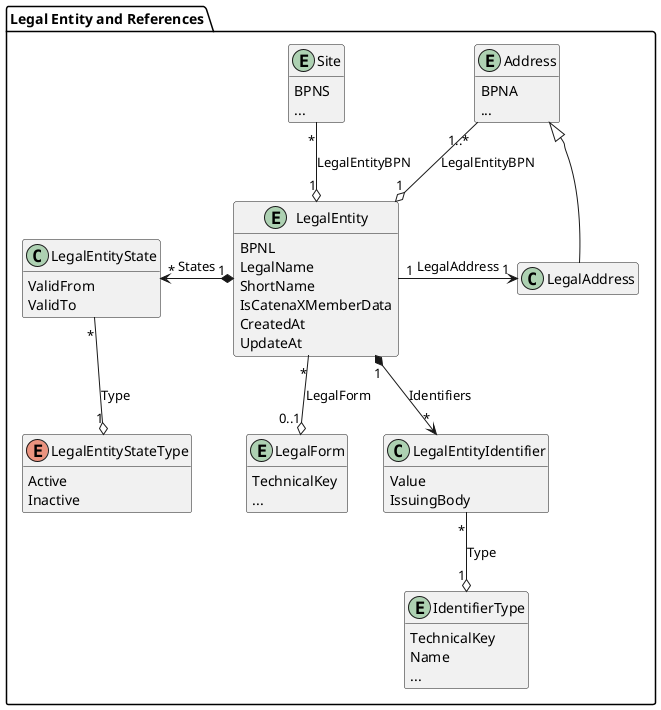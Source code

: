 @startuml legal-entity

package "Legal Entity and References" {
  entity LegalEntity {
    BPNL
    LegalName
    ShortName
    IsCatenaXMemberData
    CreatedAt
    UpdateAt
  }

  entity Site {
      BPNS
      ...
  }

  entity Address {
      BPNA
      ...
  }

  class LegalEntityState {
    ValidFrom
    ValidTo
  }

  enum LegalEntityStateType {
    Active
    Inactive
  }

  class LegalEntityIdentifier {
    Value
    IssuingBody
  }

  entity IdentifierType {
    TechnicalKey
    Name
    ...
  }

  ' taken out from 24.05, as not clear if this is modelled correctly
  ' class Classification {
  '   Value
  '   Code
  ' }

  ' enum ClassificationType {
  '   NACE
  '   NAF
  '   NAICS
  '   SIC
  ' }

  entity LegalForm {
    TechnicalKey
    ...
  }

  class LegalAddress {}

  ' not standardized yet
  ' class ConfidenceCriteria {
  '   SharedByOwner
  '   CheckedByExternalSource
  '   NumberOfSharingMembers
  '   LastConfidenceCheckAt
  '   NextConfidenceCheckAt
  '   ConfidenceLevel
  ' }

  ' not implemented / standardized yet
  ' class LegalEntityScriptVariant {
  '   LegalName
  '   ShortName
  ' }

  ' enum ScriptCode {
  '   Arab
  '   Cyrl
  '   Hans
  '   Jpan
  '   Latn
  '   ...
  ' }

  Address "1..*" -d-o "1" LegalEntity : LegalEntityBPN
  Site "*" -d-o "1" LegalEntity : LegalEntityBPN

  LegalEntity "1" *-l-> "*" LegalEntityState : States
  LegalEntityState "*" -d-o "1" LegalEntityStateType : Type
  
  LegalEntity "1" *-d-> "*" LegalEntityIdentifier : Identifiers
  LegalEntityIdentifier "*" -d-o "1" IdentifierType : Type
  
  ' taken out from 24.05, as not clear if this is modelled correctly
  ' LegalEntity "1" *-d-> "*" Classification : Classifications
  ' Classification "*" -d-o "1" ClassificationType : Type
  
  LegalEntity "*" -d-o "0..1" LegalForm : LegalForm

  LegalEntity "1" -r-> "1" LegalAddress : LegalAddress
  LegalAddress -u-|> Address

  ' not standardized yet
  ' LegalEntity "1" -u-> "1" ConfidenceCriteria : ConfidenceCriteria

  ' not implemented / standardized yet
  ' LegalEntity "1" *--> "*" LegalEntityScriptVariant : ScriptVariants
  ' LegalEntityScriptVariant "*" --o "1" ScriptCode : ScriptCode
}

hide methods
hide LegalAddress members
@enduml